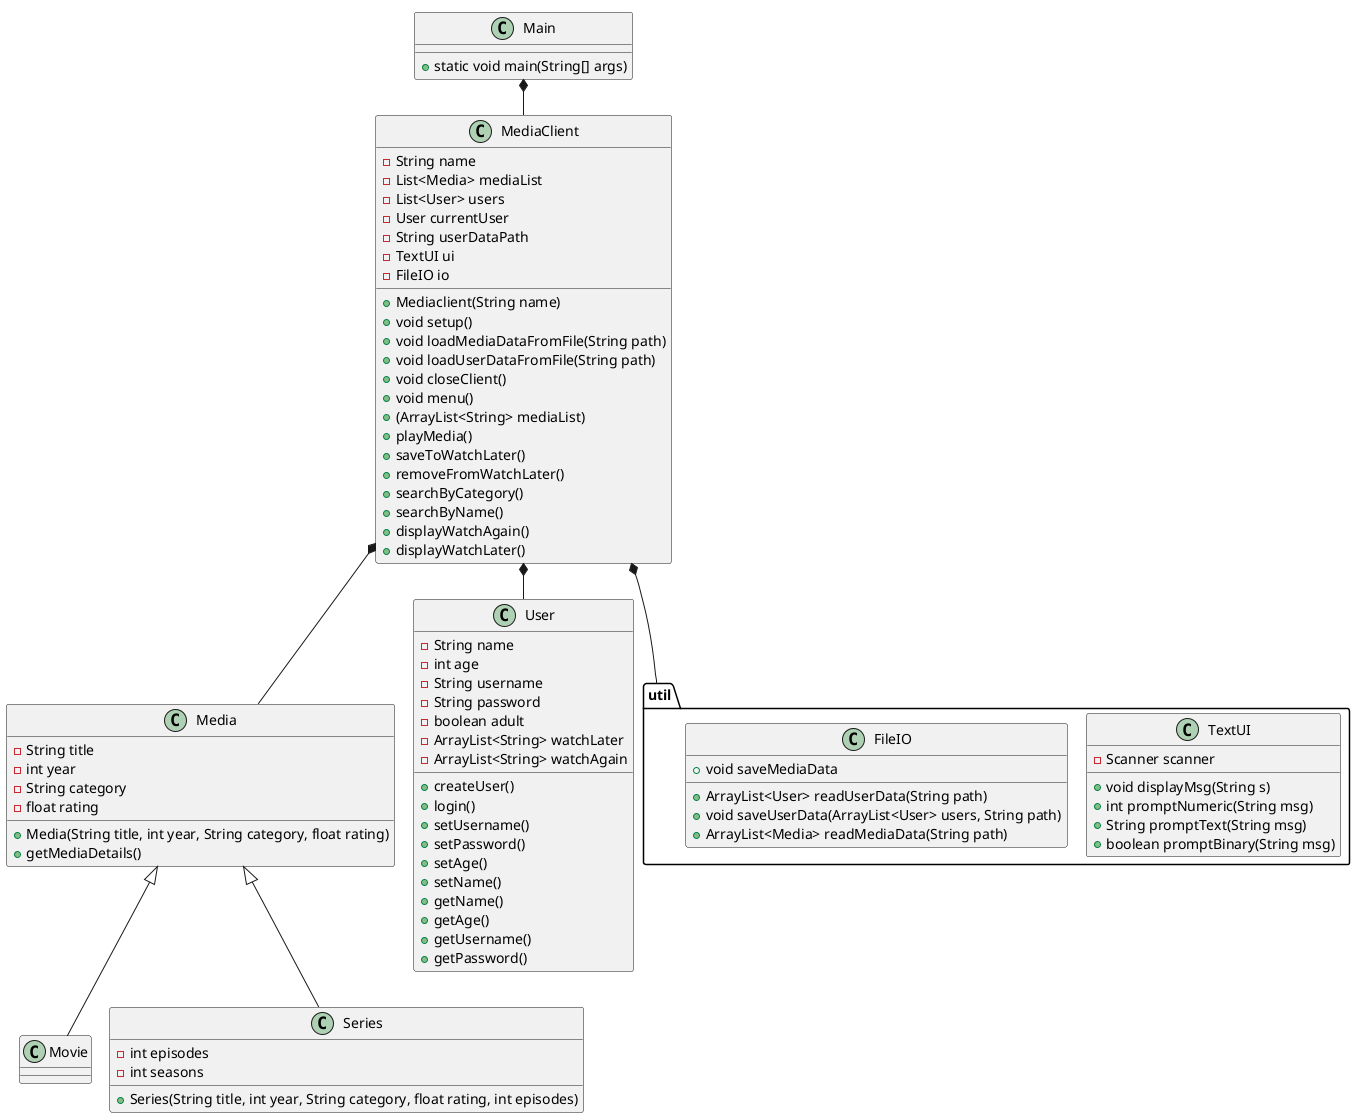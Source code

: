 @startuml
!pragma layout smetana

class Main{
+ static void main(String[] args)
}

class Media{
- String title
- int year
- String category
- float rating
+Media(String title, int year, String category, float rating)
+getMediaDetails()


}

class MediaClient{
-String name
-List<Media> mediaList
-List<User> users
-User currentUser
-String userDataPath
-TextUI ui
-FileIO io
+Mediaclient(String name)
+void setup()
+void loadMediaDataFromFile(String path)
+void loadUserDataFromFile(String path)
+void closeClient()
+void menu()
+(ArrayList<String> mediaList)
+playMedia()
+saveToWatchLater()
+removeFromWatchLater()
+searchByCategory()
+searchByName()
+displayWatchAgain()
+displayWatchLater()


}


class Movie{
}

class Series{
- int episodes
- int seasons
+Series(String title, int year, String category, float rating, int episodes)
}


class User{
-String name
-int age
-String username
-String password
-boolean adult
-ArrayList<String> watchLater
-ArrayList<String> watchAgain
+createUser()
+login()
'+logout()
+setUsername()
+setPassword()
+setAge()
+setName()
+getName()
+getAge()
+getUsername()
+getPassword()
}


package "util" {
class TextUI{
- Scanner scanner

+void displayMsg(String s)
+int promptNumeric(String msg)
+String promptText(String msg)
+boolean promptBinary(String msg)
}
class FileIO{
'+void addMediaToFile(Media media, String path)
'+void removeMediaFromFile(Media media, String path)
+ArrayList<User> readUserData(String path)
+void saveUserData(ArrayList<User> users, String path)
+ArrayList<Media> readMediaData(String path)
+void saveMediaData
}
}

MediaClient *-- Media
Media<|--Series
Media <|-- Movie
MediaClient *-- User
Main *-- MediaClient
MediaClient *-- "util"






@enduml
